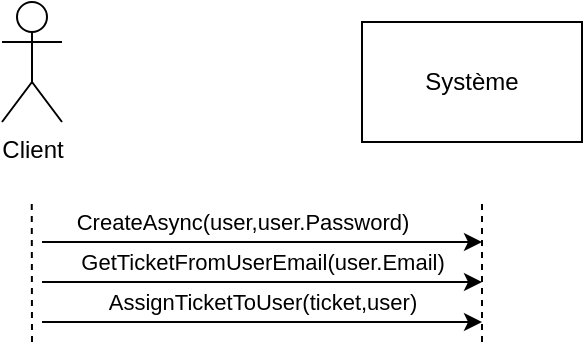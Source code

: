 <mxfile version="13.5.8" type="device"><diagram id="DuiYB47RUCSFrGvlpa0t" name="Page-1"><mxGraphModel dx="599" dy="563" grid="1" gridSize="10" guides="1" tooltips="1" connect="1" arrows="1" fold="1" page="1" pageScale="1" pageWidth="827" pageHeight="1169" math="0" shadow="0"><root><mxCell id="0"/><mxCell id="1" parent="0"/><mxCell id="kmU2nPkPzERltSBCMCw5-1" value="Client" style="shape=umlActor;verticalLabelPosition=bottom;labelBackgroundColor=#ffffff;verticalAlign=top;html=1;outlineConnect=0;" parent="1" vertex="1"><mxGeometry x="240" y="260" width="30" height="60" as="geometry"/></mxCell><mxCell id="kmU2nPkPzERltSBCMCw5-2" value="CreateAsync(user,user.Password)" style="endArrow=classic;html=1;" parent="1" edge="1"><mxGeometry x="-0.091" y="10" width="50" height="50" relative="1" as="geometry"><mxPoint x="260" y="380" as="sourcePoint"/><mxPoint x="480" y="380" as="targetPoint"/><mxPoint as="offset"/></mxGeometry></mxCell><mxCell id="kmU2nPkPzERltSBCMCw5-3" value="Système" style="rounded=0;whiteSpace=wrap;html=1;" parent="1" vertex="1"><mxGeometry x="420" y="270" width="110" height="60" as="geometry"/></mxCell><mxCell id="kmU2nPkPzERltSBCMCw5-4" value="" style="endArrow=none;dashed=1;html=1;" parent="1" edge="1"><mxGeometry width="50" height="50" relative="1" as="geometry"><mxPoint x="480" y="430" as="sourcePoint"/><mxPoint x="480" y="360" as="targetPoint"/></mxGeometry></mxCell><mxCell id="kmU2nPkPzERltSBCMCw5-5" value="" style="endArrow=none;dashed=1;html=1;" parent="1" edge="1"><mxGeometry width="50" height="50" relative="1" as="geometry"><mxPoint x="255" y="430" as="sourcePoint"/><mxPoint x="254.88" y="360" as="targetPoint"/></mxGeometry></mxCell><mxCell id="kmU2nPkPzERltSBCMCw5-6" value="AssignTicketToUser(ticket,user)" style="endArrow=classic;html=1;" parent="1" edge="1"><mxGeometry y="10" width="50" height="50" relative="1" as="geometry"><mxPoint x="260" y="420" as="sourcePoint"/><mxPoint x="480" y="420" as="targetPoint"/><mxPoint as="offset"/></mxGeometry></mxCell><mxCell id="AXDg0dF8Tq65SI9pEs0a-1" value="GetTicketFromUserEmail(user.Email)" style="endArrow=classic;html=1;" edge="1" parent="1"><mxGeometry y="10" width="50" height="50" relative="1" as="geometry"><mxPoint x="260" y="400" as="sourcePoint"/><mxPoint x="480" y="400" as="targetPoint"/><mxPoint as="offset"/></mxGeometry></mxCell></root></mxGraphModel></diagram></mxfile>
